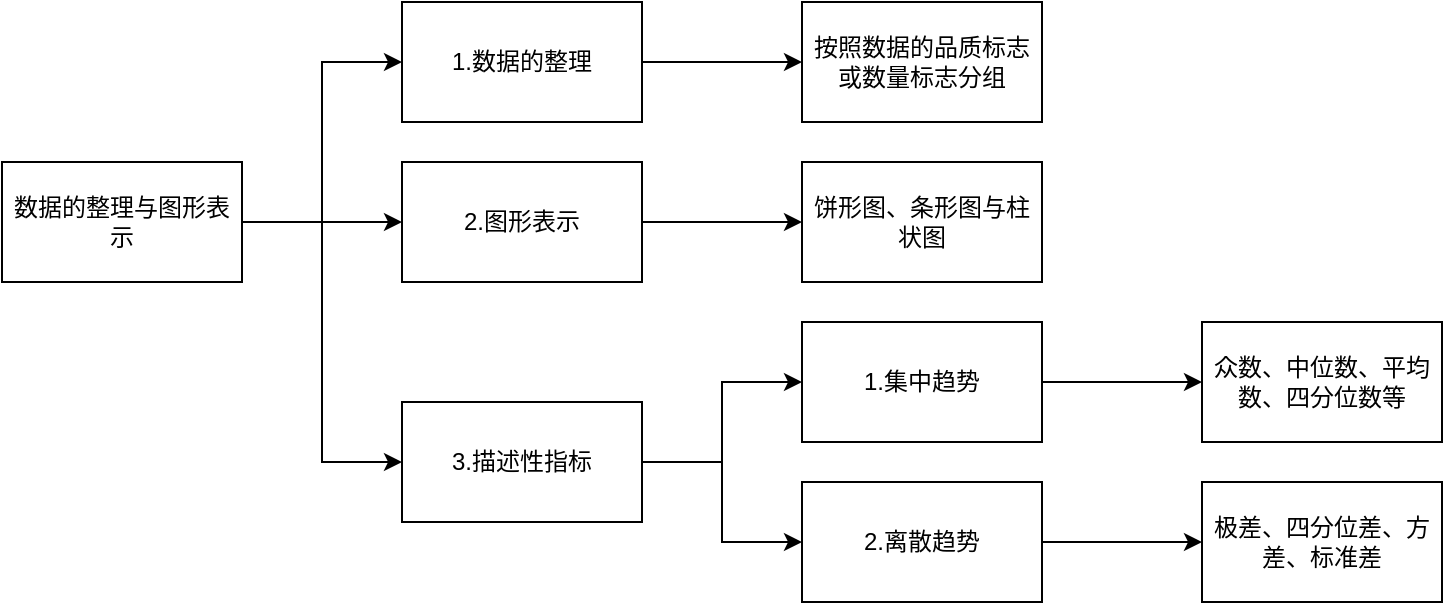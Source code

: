 <mxfile version="20.8.16" type="device"><diagram name="第 1 页" id="9kCc-7bjlK6RIUDF9Iim"><mxGraphModel dx="1036" dy="828" grid="1" gridSize="10" guides="1" tooltips="1" connect="1" arrows="1" fold="1" page="1" pageScale="1" pageWidth="827" pageHeight="1169" math="0" shadow="0"><root><mxCell id="0"/><mxCell id="1" parent="0"/><mxCell id="A76J6BDQgBz8fff_gyq8-1" value="" style="edgeStyle=orthogonalEdgeStyle;rounded=0;orthogonalLoop=1;jettySize=auto;html=1;" edge="1" parent="1" source="A76J6BDQgBz8fff_gyq8-4" target="A76J6BDQgBz8fff_gyq8-6"><mxGeometry relative="1" as="geometry"/></mxCell><mxCell id="A76J6BDQgBz8fff_gyq8-2" style="edgeStyle=orthogonalEdgeStyle;rounded=0;orthogonalLoop=1;jettySize=auto;html=1;entryX=0;entryY=0.5;entryDx=0;entryDy=0;" edge="1" parent="1" source="A76J6BDQgBz8fff_gyq8-4" target="A76J6BDQgBz8fff_gyq8-8"><mxGeometry relative="1" as="geometry"/></mxCell><mxCell id="A76J6BDQgBz8fff_gyq8-3" style="edgeStyle=orthogonalEdgeStyle;rounded=0;orthogonalLoop=1;jettySize=auto;html=1;entryX=0;entryY=0.5;entryDx=0;entryDy=0;" edge="1" parent="1" source="A76J6BDQgBz8fff_gyq8-4" target="A76J6BDQgBz8fff_gyq8-11"><mxGeometry relative="1" as="geometry"/></mxCell><mxCell id="A76J6BDQgBz8fff_gyq8-4" value="数据的整理与图形表示" style="rounded=0;whiteSpace=wrap;html=1;" vertex="1" parent="1"><mxGeometry x="40" y="160" width="120" height="60" as="geometry"/></mxCell><mxCell id="A76J6BDQgBz8fff_gyq8-5" value="" style="edgeStyle=orthogonalEdgeStyle;rounded=0;orthogonalLoop=1;jettySize=auto;html=1;" edge="1" parent="1" source="A76J6BDQgBz8fff_gyq8-6" target="A76J6BDQgBz8fff_gyq8-16"><mxGeometry relative="1" as="geometry"/></mxCell><mxCell id="A76J6BDQgBz8fff_gyq8-6" value="2.图形表示" style="rounded=0;whiteSpace=wrap;html=1;" vertex="1" parent="1"><mxGeometry x="240" y="160" width="120" height="60" as="geometry"/></mxCell><mxCell id="A76J6BDQgBz8fff_gyq8-7" value="" style="edgeStyle=orthogonalEdgeStyle;rounded=0;orthogonalLoop=1;jettySize=auto;html=1;" edge="1" parent="1" source="A76J6BDQgBz8fff_gyq8-8" target="A76J6BDQgBz8fff_gyq8-17"><mxGeometry relative="1" as="geometry"/></mxCell><mxCell id="A76J6BDQgBz8fff_gyq8-8" value="1.数据的整理" style="rounded=0;whiteSpace=wrap;html=1;" vertex="1" parent="1"><mxGeometry x="240" y="80" width="120" height="60" as="geometry"/></mxCell><mxCell id="A76J6BDQgBz8fff_gyq8-9" value="" style="edgeStyle=orthogonalEdgeStyle;rounded=0;orthogonalLoop=1;jettySize=auto;html=1;" edge="1" parent="1" source="A76J6BDQgBz8fff_gyq8-11" target="A76J6BDQgBz8fff_gyq8-13"><mxGeometry relative="1" as="geometry"/></mxCell><mxCell id="A76J6BDQgBz8fff_gyq8-10" style="edgeStyle=orthogonalEdgeStyle;rounded=0;orthogonalLoop=1;jettySize=auto;html=1;entryX=0;entryY=0.5;entryDx=0;entryDy=0;" edge="1" parent="1" source="A76J6BDQgBz8fff_gyq8-11" target="A76J6BDQgBz8fff_gyq8-15"><mxGeometry relative="1" as="geometry"/></mxCell><mxCell id="A76J6BDQgBz8fff_gyq8-11" value="3.描述性指标" style="rounded=0;whiteSpace=wrap;html=1;" vertex="1" parent="1"><mxGeometry x="240" y="280" width="120" height="60" as="geometry"/></mxCell><mxCell id="A76J6BDQgBz8fff_gyq8-12" value="" style="edgeStyle=orthogonalEdgeStyle;rounded=0;orthogonalLoop=1;jettySize=auto;html=1;" edge="1" parent="1" source="A76J6BDQgBz8fff_gyq8-13" target="A76J6BDQgBz8fff_gyq8-18"><mxGeometry relative="1" as="geometry"/></mxCell><mxCell id="A76J6BDQgBz8fff_gyq8-13" value="1.集中趋势" style="rounded=0;whiteSpace=wrap;html=1;" vertex="1" parent="1"><mxGeometry x="440" y="240" width="120" height="60" as="geometry"/></mxCell><mxCell id="A76J6BDQgBz8fff_gyq8-14" value="" style="edgeStyle=orthogonalEdgeStyle;rounded=0;orthogonalLoop=1;jettySize=auto;html=1;" edge="1" parent="1" source="A76J6BDQgBz8fff_gyq8-15" target="A76J6BDQgBz8fff_gyq8-19"><mxGeometry relative="1" as="geometry"/></mxCell><mxCell id="A76J6BDQgBz8fff_gyq8-15" value="2.离散趋势" style="rounded=0;whiteSpace=wrap;html=1;" vertex="1" parent="1"><mxGeometry x="440" y="320" width="120" height="60" as="geometry"/></mxCell><mxCell id="A76J6BDQgBz8fff_gyq8-16" value="饼形图、条形图与柱状图" style="rounded=0;whiteSpace=wrap;html=1;" vertex="1" parent="1"><mxGeometry x="440" y="160" width="120" height="60" as="geometry"/></mxCell><mxCell id="A76J6BDQgBz8fff_gyq8-17" value="按照数据的品质标志或数量标志分组" style="rounded=0;whiteSpace=wrap;html=1;" vertex="1" parent="1"><mxGeometry x="440" y="80" width="120" height="60" as="geometry"/></mxCell><mxCell id="A76J6BDQgBz8fff_gyq8-18" value="众数、中位数、平均数、四分位数等" style="rounded=0;whiteSpace=wrap;html=1;" vertex="1" parent="1"><mxGeometry x="640" y="240" width="120" height="60" as="geometry"/></mxCell><mxCell id="A76J6BDQgBz8fff_gyq8-19" value="极差、四分位差、方差、标准差" style="rounded=0;whiteSpace=wrap;html=1;" vertex="1" parent="1"><mxGeometry x="640" y="320" width="120" height="60" as="geometry"/></mxCell></root></mxGraphModel></diagram></mxfile>